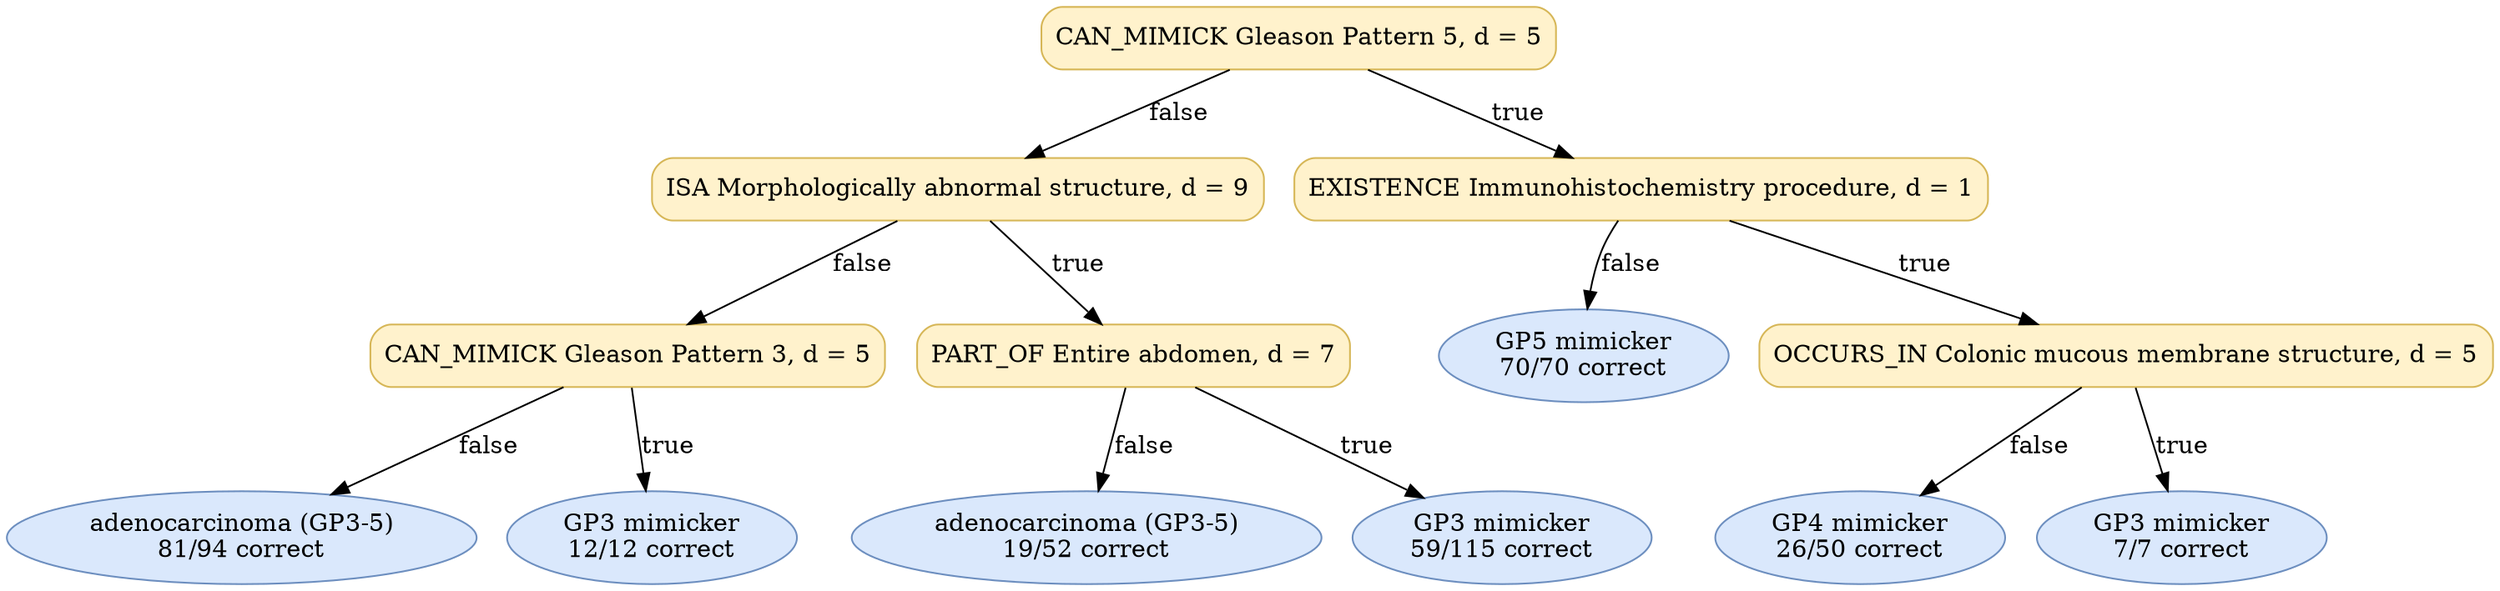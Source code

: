 digraph "DT" {
fontname="Times-Roman";
label="";
node [fontname="Times-Roman"];
Node1 [color="#D6B656", fillcolor="#FFF2CC", label="CAN_MIMICK Gleason Pattern 5, d = 5", shape="box", style="rounded,filled"];
Node2 [color="#D6B656", fillcolor="#FFF2CC", label="ISA Morphologically abnormal structure, d = 9", shape="box", style="rounded,filled"];
Node3 [color="#D6B656", fillcolor="#FFF2CC", label="CAN_MIMICK Gleason Pattern 3, d = 5", shape="box", style="rounded,filled"];
Node4 [color="#6C8EBF", fillcolor="#DAE8FC", label=<adenocarcinoma (GP3-5)<br/>81/94 correct>, shape="ellipse", style="rounded,filled"];
Node5 [color="#6C8EBF", fillcolor="#DAE8FC", label=<GP3 mimicker<br/>12/12 correct>, shape="ellipse", style="rounded,filled"];
Node6 [color="#D6B656", fillcolor="#FFF2CC", label="PART_OF Entire abdomen, d = 7", shape="box", style="rounded,filled"];
Node7 [color="#6C8EBF", fillcolor="#DAE8FC", label=<adenocarcinoma (GP3-5)<br/>19/52 correct>, shape="ellipse", style="rounded,filled"];
Node8 [color="#6C8EBF", fillcolor="#DAE8FC", label=<GP3 mimicker<br/>59/115 correct>, shape="ellipse", style="rounded,filled"];
Node9 [color="#D6B656", fillcolor="#FFF2CC", label="EXISTENCE Immunohistochemistry procedure, d = 1", shape="box", style="rounded,filled"];
Node10 [color="#6C8EBF", fillcolor="#DAE8FC", label=<GP5 mimicker<br/>70/70 correct>, shape="ellipse", style="rounded,filled"];
Node11 [color="#D6B656", fillcolor="#FFF2CC", label="OCCURS_IN Colonic mucous membrane structure, d = 5", shape="box", style="rounded,filled"];
Node12 [color="#6C8EBF", fillcolor="#DAE8FC", label=<GP4 mimicker<br/>26/50 correct>, shape="ellipse", style="rounded,filled"];
Node13 [color="#6C8EBF", fillcolor="#DAE8FC", label=<GP3 mimicker<br/>7/7 correct>, shape="ellipse", style="rounded,filled"];
Node1 -> Node2  [key=0, label="false"];
Node1 -> Node9  [key=0, label="true"];
Node2 -> Node3  [key=0, label="false"];
Node2 -> Node6  [key=0, label="true"];
Node3 -> Node4  [key=0, label="false"];
Node3 -> Node5  [key=0, label="true"];
Node6 -> Node7  [key=0, label="false"];
Node6 -> Node8  [key=0, label="true"];
Node9 -> Node10  [key=0, label="false"];
Node9 -> Node11  [key=0, label="true"];
Node11 -> Node12  [key=0, label="false"];
Node11 -> Node13  [key=0, label="true"];
}
